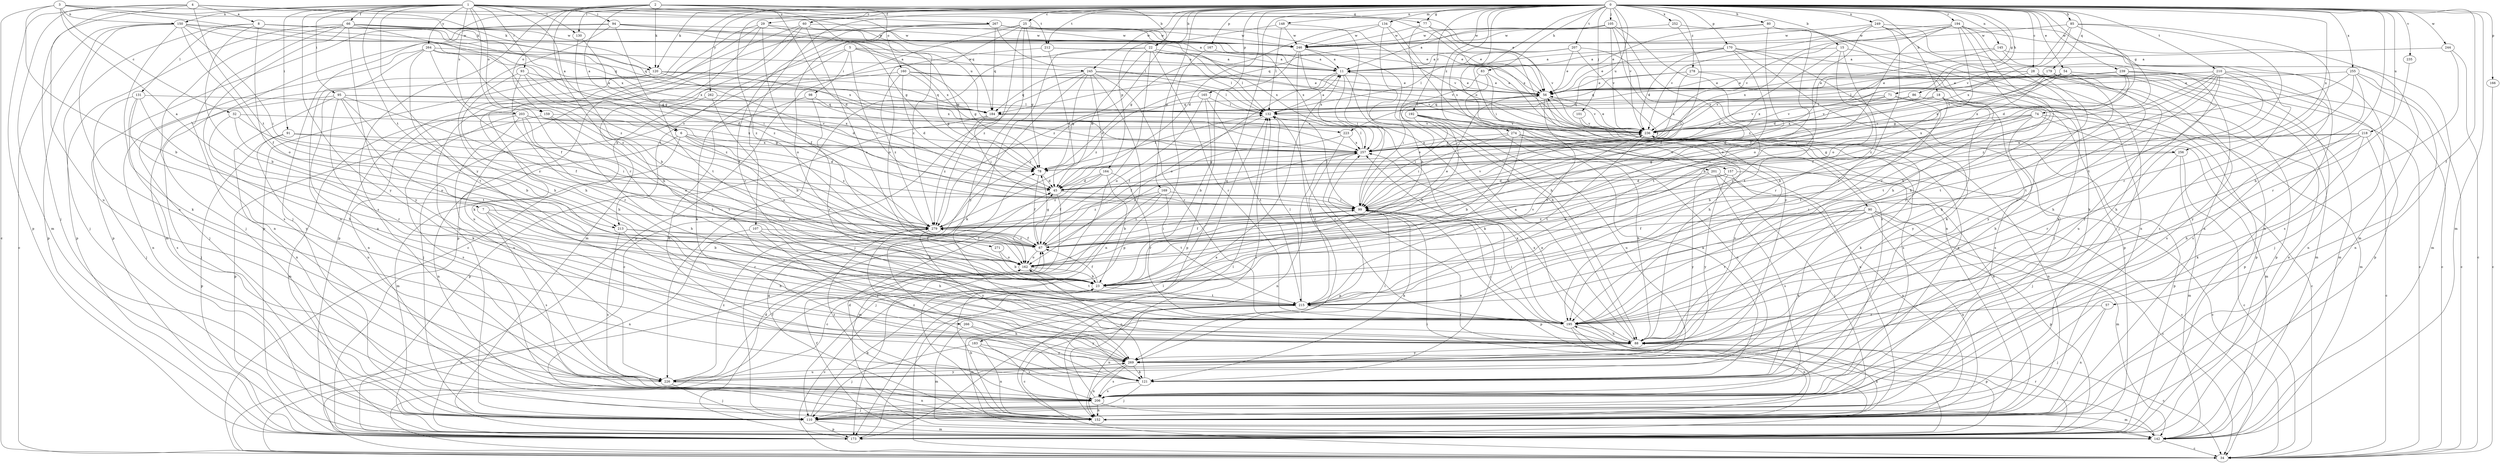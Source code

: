 strict digraph  {
0;
1;
2;
3;
4;
5;
6;
7;
8;
11;
15;
18;
22;
23;
25;
28;
29;
32;
34;
45;
54;
56;
57;
60;
66;
67;
71;
74;
77;
78;
80;
83;
85;
86;
88;
90;
91;
93;
94;
95;
98;
99;
101;
105;
107;
110;
120;
121;
130;
131;
132;
134;
142;
145;
148;
150;
152;
157;
159;
160;
162;
164;
165;
166;
167;
169;
170;
173;
179;
183;
184;
192;
194;
195;
201;
203;
206;
207;
210;
212;
213;
215;
218;
223;
226;
235;
236;
239;
244;
245;
246;
249;
252;
255;
256;
257;
262;
264;
266;
267;
269;
271;
274;
278;
279;
0 -> 15  [label=b];
0 -> 18  [label=b];
0 -> 22  [label=b];
0 -> 25  [label=c];
0 -> 28  [label=c];
0 -> 29  [label=c];
0 -> 45  [label=d];
0 -> 54  [label=e];
0 -> 57  [label=f];
0 -> 60  [label=f];
0 -> 71  [label=g];
0 -> 74  [label=g];
0 -> 77  [label=g];
0 -> 80  [label=h];
0 -> 83  [label=h];
0 -> 85  [label=h];
0 -> 86  [label=h];
0 -> 88  [label=h];
0 -> 90  [label=i];
0 -> 101  [label=j];
0 -> 105  [label=j];
0 -> 107  [label=j];
0 -> 120  [label=k];
0 -> 130  [label=l];
0 -> 134  [label=m];
0 -> 142  [label=m];
0 -> 145  [label=n];
0 -> 148  [label=n];
0 -> 157  [label=o];
0 -> 164  [label=p];
0 -> 165  [label=p];
0 -> 166  [label=p];
0 -> 167  [label=p];
0 -> 169  [label=p];
0 -> 170  [label=p];
0 -> 173  [label=p];
0 -> 179  [label=q];
0 -> 183  [label=q];
0 -> 192  [label=r];
0 -> 194  [label=r];
0 -> 201  [label=s];
0 -> 207  [label=t];
0 -> 210  [label=t];
0 -> 212  [label=t];
0 -> 218  [label=u];
0 -> 223  [label=u];
0 -> 235  [label=v];
0 -> 236  [label=v];
0 -> 239  [label=w];
0 -> 244  [label=w];
0 -> 245  [label=w];
0 -> 249  [label=x];
0 -> 252  [label=x];
0 -> 255  [label=x];
0 -> 256  [label=x];
0 -> 262  [label=y];
0 -> 271  [label=z];
0 -> 274  [label=z];
0 -> 278  [label=z];
1 -> 6  [label=a];
1 -> 22  [label=b];
1 -> 66  [label=f];
1 -> 91  [label=i];
1 -> 93  [label=i];
1 -> 94  [label=i];
1 -> 95  [label=i];
1 -> 110  [label=j];
1 -> 130  [label=l];
1 -> 150  [label=n];
1 -> 159  [label=o];
1 -> 184  [label=q];
1 -> 195  [label=r];
1 -> 203  [label=s];
1 -> 212  [label=t];
1 -> 213  [label=t];
1 -> 264  [label=y];
1 -> 266  [label=y];
1 -> 267  [label=y];
1 -> 269  [label=y];
2 -> 6  [label=a];
2 -> 45  [label=d];
2 -> 77  [label=g];
2 -> 78  [label=g];
2 -> 88  [label=h];
2 -> 110  [label=j];
2 -> 120  [label=k];
2 -> 159  [label=o];
2 -> 160  [label=o];
2 -> 206  [label=s];
2 -> 256  [label=x];
3 -> 7  [label=a];
3 -> 23  [label=b];
3 -> 32  [label=c];
3 -> 34  [label=c];
3 -> 56  [label=e];
3 -> 120  [label=k];
3 -> 150  [label=n];
3 -> 257  [label=x];
4 -> 8  [label=a];
4 -> 120  [label=k];
4 -> 142  [label=m];
4 -> 173  [label=p];
4 -> 213  [label=t];
4 -> 223  [label=u];
4 -> 226  [label=u];
5 -> 11  [label=a];
5 -> 78  [label=g];
5 -> 98  [label=i];
5 -> 99  [label=i];
5 -> 121  [label=k];
5 -> 213  [label=t];
5 -> 245  [label=w];
6 -> 45  [label=d];
6 -> 142  [label=m];
6 -> 152  [label=n];
6 -> 162  [label=o];
6 -> 257  [label=x];
6 -> 279  [label=z];
7 -> 23  [label=b];
7 -> 195  [label=r];
7 -> 206  [label=s];
7 -> 279  [label=z];
8 -> 23  [label=b];
8 -> 56  [label=e];
8 -> 110  [label=j];
8 -> 131  [label=l];
8 -> 162  [label=o];
8 -> 184  [label=q];
8 -> 246  [label=w];
8 -> 257  [label=x];
11 -> 56  [label=e];
11 -> 121  [label=k];
11 -> 152  [label=n];
11 -> 162  [label=o];
11 -> 279  [label=z];
15 -> 11  [label=a];
15 -> 45  [label=d];
15 -> 121  [label=k];
15 -> 195  [label=r];
15 -> 215  [label=t];
18 -> 173  [label=p];
18 -> 184  [label=q];
18 -> 195  [label=r];
18 -> 206  [label=s];
18 -> 236  [label=v];
18 -> 257  [label=x];
18 -> 269  [label=y];
22 -> 11  [label=a];
22 -> 34  [label=c];
22 -> 45  [label=d];
22 -> 121  [label=k];
22 -> 132  [label=l];
22 -> 195  [label=r];
22 -> 226  [label=u];
22 -> 236  [label=v];
23 -> 34  [label=c];
23 -> 67  [label=f];
23 -> 215  [label=t];
23 -> 236  [label=v];
25 -> 34  [label=c];
25 -> 78  [label=g];
25 -> 162  [label=o];
25 -> 173  [label=p];
25 -> 236  [label=v];
25 -> 246  [label=w];
25 -> 257  [label=x];
25 -> 269  [label=y];
25 -> 279  [label=z];
28 -> 56  [label=e];
28 -> 142  [label=m];
28 -> 173  [label=p];
28 -> 206  [label=s];
28 -> 226  [label=u];
28 -> 236  [label=v];
28 -> 257  [label=x];
28 -> 269  [label=y];
29 -> 67  [label=f];
29 -> 78  [label=g];
29 -> 121  [label=k];
29 -> 173  [label=p];
29 -> 215  [label=t];
29 -> 246  [label=w];
32 -> 162  [label=o];
32 -> 195  [label=r];
32 -> 236  [label=v];
32 -> 279  [label=z];
34 -> 132  [label=l];
34 -> 162  [label=o];
45 -> 99  [label=i];
45 -> 142  [label=m];
54 -> 34  [label=c];
54 -> 56  [label=e];
54 -> 78  [label=g];
54 -> 88  [label=h];
54 -> 99  [label=i];
54 -> 132  [label=l];
54 -> 142  [label=m];
56 -> 132  [label=l];
56 -> 184  [label=q];
56 -> 206  [label=s];
56 -> 215  [label=t];
56 -> 236  [label=v];
57 -> 110  [label=j];
57 -> 152  [label=n];
57 -> 195  [label=r];
60 -> 110  [label=j];
60 -> 142  [label=m];
60 -> 162  [label=o];
60 -> 173  [label=p];
60 -> 246  [label=w];
60 -> 279  [label=z];
66 -> 56  [label=e];
66 -> 110  [label=j];
66 -> 152  [label=n];
66 -> 173  [label=p];
66 -> 206  [label=s];
66 -> 246  [label=w];
66 -> 257  [label=x];
66 -> 269  [label=y];
66 -> 279  [label=z];
67 -> 56  [label=e];
67 -> 78  [label=g];
67 -> 99  [label=i];
67 -> 162  [label=o];
67 -> 257  [label=x];
67 -> 279  [label=z];
71 -> 45  [label=d];
71 -> 142  [label=m];
71 -> 184  [label=q];
71 -> 215  [label=t];
71 -> 236  [label=v];
74 -> 23  [label=b];
74 -> 34  [label=c];
74 -> 88  [label=h];
74 -> 99  [label=i];
74 -> 142  [label=m];
74 -> 236  [label=v];
74 -> 257  [label=x];
77 -> 88  [label=h];
77 -> 206  [label=s];
77 -> 236  [label=v];
77 -> 246  [label=w];
78 -> 45  [label=d];
78 -> 67  [label=f];
78 -> 132  [label=l];
80 -> 56  [label=e];
80 -> 152  [label=n];
80 -> 162  [label=o];
80 -> 246  [label=w];
80 -> 279  [label=z];
83 -> 23  [label=b];
83 -> 56  [label=e];
83 -> 88  [label=h];
83 -> 99  [label=i];
85 -> 45  [label=d];
85 -> 195  [label=r];
85 -> 215  [label=t];
85 -> 236  [label=v];
85 -> 246  [label=w];
85 -> 257  [label=x];
86 -> 132  [label=l];
86 -> 152  [label=n];
86 -> 236  [label=v];
88 -> 11  [label=a];
88 -> 34  [label=c];
88 -> 99  [label=i];
88 -> 236  [label=v];
88 -> 257  [label=x];
88 -> 269  [label=y];
90 -> 34  [label=c];
90 -> 67  [label=f];
90 -> 121  [label=k];
90 -> 142  [label=m];
90 -> 152  [label=n];
90 -> 173  [label=p];
90 -> 195  [label=r];
90 -> 279  [label=z];
91 -> 99  [label=i];
91 -> 173  [label=p];
91 -> 226  [label=u];
91 -> 257  [label=x];
93 -> 56  [label=e];
93 -> 67  [label=f];
93 -> 88  [label=h];
93 -> 195  [label=r];
93 -> 279  [label=z];
94 -> 11  [label=a];
94 -> 88  [label=h];
94 -> 99  [label=i];
94 -> 142  [label=m];
94 -> 173  [label=p];
94 -> 246  [label=w];
94 -> 257  [label=x];
95 -> 23  [label=b];
95 -> 67  [label=f];
95 -> 110  [label=j];
95 -> 121  [label=k];
95 -> 132  [label=l];
95 -> 152  [label=n];
95 -> 215  [label=t];
95 -> 257  [label=x];
98 -> 121  [label=k];
98 -> 184  [label=q];
98 -> 195  [label=r];
99 -> 56  [label=e];
99 -> 67  [label=f];
99 -> 121  [label=k];
99 -> 132  [label=l];
99 -> 173  [label=p];
99 -> 236  [label=v];
99 -> 279  [label=z];
101 -> 121  [label=k];
101 -> 236  [label=v];
105 -> 11  [label=a];
105 -> 67  [label=f];
105 -> 162  [label=o];
105 -> 184  [label=q];
105 -> 195  [label=r];
105 -> 236  [label=v];
105 -> 246  [label=w];
107 -> 67  [label=f];
107 -> 88  [label=h];
107 -> 152  [label=n];
107 -> 269  [label=y];
110 -> 23  [label=b];
110 -> 142  [label=m];
110 -> 173  [label=p];
120 -> 45  [label=d];
120 -> 56  [label=e];
120 -> 152  [label=n];
120 -> 184  [label=q];
120 -> 226  [label=u];
120 -> 257  [label=x];
121 -> 110  [label=j];
121 -> 162  [label=o];
121 -> 206  [label=s];
121 -> 279  [label=z];
130 -> 23  [label=b];
130 -> 279  [label=z];
131 -> 88  [label=h];
131 -> 110  [label=j];
131 -> 184  [label=q];
131 -> 206  [label=s];
131 -> 269  [label=y];
132 -> 11  [label=a];
132 -> 67  [label=f];
132 -> 195  [label=r];
132 -> 236  [label=v];
134 -> 23  [label=b];
134 -> 78  [label=g];
134 -> 152  [label=n];
134 -> 246  [label=w];
134 -> 269  [label=y];
142 -> 34  [label=c];
142 -> 67  [label=f];
142 -> 257  [label=x];
145 -> 11  [label=a];
145 -> 45  [label=d];
145 -> 142  [label=m];
145 -> 206  [label=s];
148 -> 99  [label=i];
148 -> 132  [label=l];
148 -> 246  [label=w];
148 -> 279  [label=z];
150 -> 34  [label=c];
150 -> 67  [label=f];
150 -> 78  [label=g];
150 -> 99  [label=i];
150 -> 121  [label=k];
150 -> 173  [label=p];
150 -> 184  [label=q];
150 -> 226  [label=u];
150 -> 246  [label=w];
152 -> 23  [label=b];
152 -> 45  [label=d];
152 -> 78  [label=g];
152 -> 88  [label=h];
152 -> 132  [label=l];
157 -> 34  [label=c];
157 -> 45  [label=d];
157 -> 152  [label=n];
157 -> 162  [label=o];
157 -> 269  [label=y];
159 -> 88  [label=h];
159 -> 173  [label=p];
159 -> 215  [label=t];
159 -> 236  [label=v];
160 -> 45  [label=d];
160 -> 56  [label=e];
160 -> 78  [label=g];
160 -> 132  [label=l];
160 -> 152  [label=n];
160 -> 279  [label=z];
162 -> 23  [label=b];
162 -> 215  [label=t];
164 -> 23  [label=b];
164 -> 45  [label=d];
164 -> 67  [label=f];
164 -> 195  [label=r];
164 -> 279  [label=z];
165 -> 23  [label=b];
165 -> 132  [label=l];
165 -> 162  [label=o];
165 -> 215  [label=t];
165 -> 279  [label=z];
166 -> 34  [label=c];
167 -> 11  [label=a];
167 -> 173  [label=p];
169 -> 34  [label=c];
169 -> 99  [label=i];
169 -> 110  [label=j];
169 -> 215  [label=t];
169 -> 279  [label=z];
170 -> 11  [label=a];
170 -> 56  [label=e];
170 -> 110  [label=j];
170 -> 121  [label=k];
170 -> 173  [label=p];
170 -> 215  [label=t];
170 -> 236  [label=v];
173 -> 11  [label=a];
173 -> 45  [label=d];
173 -> 99  [label=i];
173 -> 195  [label=r];
179 -> 56  [label=e];
179 -> 88  [label=h];
179 -> 132  [label=l];
179 -> 215  [label=t];
179 -> 236  [label=v];
179 -> 257  [label=x];
183 -> 110  [label=j];
183 -> 152  [label=n];
183 -> 206  [label=s];
183 -> 269  [label=y];
184 -> 99  [label=i];
184 -> 173  [label=p];
184 -> 236  [label=v];
184 -> 279  [label=z];
192 -> 23  [label=b];
192 -> 99  [label=i];
192 -> 121  [label=k];
192 -> 152  [label=n];
192 -> 226  [label=u];
192 -> 236  [label=v];
194 -> 67  [label=f];
194 -> 88  [label=h];
194 -> 121  [label=k];
194 -> 152  [label=n];
194 -> 162  [label=o];
194 -> 195  [label=r];
194 -> 236  [label=v];
194 -> 246  [label=w];
194 -> 257  [label=x];
195 -> 88  [label=h];
195 -> 99  [label=i];
195 -> 152  [label=n];
195 -> 173  [label=p];
195 -> 257  [label=x];
201 -> 34  [label=c];
201 -> 45  [label=d];
201 -> 110  [label=j];
201 -> 206  [label=s];
201 -> 269  [label=y];
203 -> 78  [label=g];
203 -> 142  [label=m];
203 -> 162  [label=o];
203 -> 206  [label=s];
203 -> 215  [label=t];
203 -> 226  [label=u];
203 -> 236  [label=v];
203 -> 257  [label=x];
206 -> 56  [label=e];
206 -> 110  [label=j];
206 -> 132  [label=l];
206 -> 142  [label=m];
206 -> 152  [label=n];
206 -> 279  [label=z];
207 -> 11  [label=a];
207 -> 23  [label=b];
207 -> 56  [label=e];
207 -> 99  [label=i];
207 -> 132  [label=l];
210 -> 23  [label=b];
210 -> 56  [label=e];
210 -> 67  [label=f];
210 -> 88  [label=h];
210 -> 152  [label=n];
210 -> 195  [label=r];
210 -> 206  [label=s];
210 -> 215  [label=t];
210 -> 236  [label=v];
210 -> 269  [label=y];
212 -> 11  [label=a];
212 -> 45  [label=d];
212 -> 132  [label=l];
212 -> 226  [label=u];
213 -> 23  [label=b];
213 -> 67  [label=f];
213 -> 88  [label=h];
213 -> 206  [label=s];
215 -> 34  [label=c];
215 -> 132  [label=l];
215 -> 142  [label=m];
215 -> 152  [label=n];
215 -> 195  [label=r];
218 -> 34  [label=c];
218 -> 78  [label=g];
218 -> 88  [label=h];
218 -> 121  [label=k];
218 -> 195  [label=r];
218 -> 257  [label=x];
223 -> 67  [label=f];
223 -> 215  [label=t];
223 -> 257  [label=x];
226 -> 67  [label=f];
226 -> 110  [label=j];
226 -> 152  [label=n];
226 -> 269  [label=y];
226 -> 279  [label=z];
235 -> 195  [label=r];
236 -> 56  [label=e];
236 -> 152  [label=n];
236 -> 173  [label=p];
236 -> 215  [label=t];
236 -> 257  [label=x];
239 -> 23  [label=b];
239 -> 34  [label=c];
239 -> 56  [label=e];
239 -> 110  [label=j];
239 -> 173  [label=p];
239 -> 257  [label=x];
239 -> 279  [label=z];
244 -> 11  [label=a];
244 -> 34  [label=c];
244 -> 206  [label=s];
245 -> 34  [label=c];
245 -> 45  [label=d];
245 -> 56  [label=e];
245 -> 78  [label=g];
245 -> 110  [label=j];
245 -> 152  [label=n];
245 -> 184  [label=q];
245 -> 195  [label=r];
245 -> 236  [label=v];
246 -> 11  [label=a];
246 -> 88  [label=h];
246 -> 173  [label=p];
246 -> 257  [label=x];
246 -> 269  [label=y];
249 -> 110  [label=j];
249 -> 142  [label=m];
249 -> 152  [label=n];
249 -> 162  [label=o];
249 -> 195  [label=r];
249 -> 236  [label=v];
249 -> 246  [label=w];
252 -> 88  [label=h];
252 -> 99  [label=i];
252 -> 246  [label=w];
255 -> 34  [label=c];
255 -> 56  [label=e];
255 -> 152  [label=n];
255 -> 215  [label=t];
255 -> 269  [label=y];
255 -> 279  [label=z];
256 -> 34  [label=c];
256 -> 78  [label=g];
256 -> 110  [label=j];
256 -> 142  [label=m];
257 -> 78  [label=g];
257 -> 132  [label=l];
257 -> 152  [label=n];
257 -> 173  [label=p];
262 -> 23  [label=b];
262 -> 110  [label=j];
262 -> 132  [label=l];
264 -> 11  [label=a];
264 -> 45  [label=d];
264 -> 67  [label=f];
264 -> 110  [label=j];
264 -> 215  [label=t];
264 -> 226  [label=u];
264 -> 279  [label=z];
266 -> 88  [label=h];
266 -> 142  [label=m];
266 -> 269  [label=y];
267 -> 56  [label=e];
267 -> 88  [label=h];
267 -> 132  [label=l];
267 -> 162  [label=o];
267 -> 184  [label=q];
267 -> 195  [label=r];
267 -> 246  [label=w];
267 -> 257  [label=x];
269 -> 99  [label=i];
269 -> 121  [label=k];
269 -> 152  [label=n];
269 -> 206  [label=s];
269 -> 226  [label=u];
271 -> 23  [label=b];
271 -> 162  [label=o];
274 -> 23  [label=b];
274 -> 88  [label=h];
274 -> 99  [label=i];
274 -> 152  [label=n];
274 -> 226  [label=u];
274 -> 257  [label=x];
278 -> 56  [label=e];
278 -> 173  [label=p];
278 -> 184  [label=q];
278 -> 195  [label=r];
278 -> 257  [label=x];
279 -> 67  [label=f];
279 -> 269  [label=y];
}
